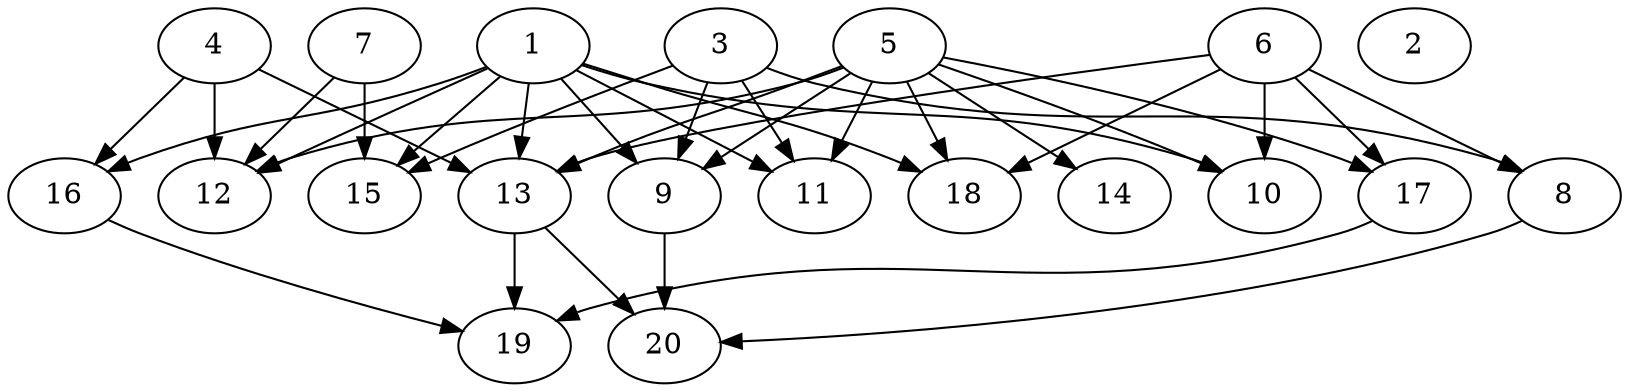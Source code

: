 // DAG automatically generated by daggen at Wed Jul 24 21:27:05 2019
// ./daggen --dot -n 20 --ccr 0.5 --fat 0.7 --regular 0.5 --density 0.5 --mindata 5242880 --maxdata 52428800 
digraph G {
  1 [size="27211776", alpha="0.06", expect_size="13605888"] 
  1 -> 9 [size ="13605888"]
  1 -> 10 [size ="13605888"]
  1 -> 11 [size ="13605888"]
  1 -> 12 [size ="13605888"]
  1 -> 13 [size ="13605888"]
  1 -> 15 [size ="13605888"]
  1 -> 16 [size ="13605888"]
  1 -> 18 [size ="13605888"]
  2 [size="37324800", alpha="0.16", expect_size="18662400"] 
  3 [size="100057088", alpha="0.10", expect_size="50028544"] 
  3 -> 8 [size ="50028544"]
  3 -> 9 [size ="50028544"]
  3 -> 11 [size ="50028544"]
  3 -> 15 [size ="50028544"]
  4 [size="26906624", alpha="0.13", expect_size="13453312"] 
  4 -> 12 [size ="13453312"]
  4 -> 13 [size ="13453312"]
  4 -> 16 [size ="13453312"]
  5 [size="90658816", alpha="0.06", expect_size="45329408"] 
  5 -> 9 [size ="45329408"]
  5 -> 10 [size ="45329408"]
  5 -> 11 [size ="45329408"]
  5 -> 12 [size ="45329408"]
  5 -> 13 [size ="45329408"]
  5 -> 14 [size ="45329408"]
  5 -> 17 [size ="45329408"]
  5 -> 18 [size ="45329408"]
  6 [size="19476480", alpha="0.15", expect_size="9738240"] 
  6 -> 8 [size ="9738240"]
  6 -> 10 [size ="9738240"]
  6 -> 13 [size ="9738240"]
  6 -> 17 [size ="9738240"]
  6 -> 18 [size ="9738240"]
  7 [size="98410496", alpha="0.02", expect_size="49205248"] 
  7 -> 12 [size ="49205248"]
  7 -> 15 [size ="49205248"]
  8 [size="32567296", alpha="0.13", expect_size="16283648"] 
  8 -> 20 [size ="16283648"]
  9 [size="34074624", alpha="0.12", expect_size="17037312"] 
  9 -> 20 [size ="17037312"]
  10 [size="73402368", alpha="0.10", expect_size="36701184"] 
  11 [size="48113664", alpha="0.06", expect_size="24056832"] 
  12 [size="77889536", alpha="0.07", expect_size="38944768"] 
  13 [size="60555264", alpha="0.08", expect_size="30277632"] 
  13 -> 19 [size ="30277632"]
  13 -> 20 [size ="30277632"]
  14 [size="13873152", alpha="0.10", expect_size="6936576"] 
  15 [size="75905024", alpha="0.13", expect_size="37952512"] 
  16 [size="104284160", alpha="0.20", expect_size="52142080"] 
  16 -> 19 [size ="52142080"]
  17 [size="78700544", alpha="0.18", expect_size="39350272"] 
  17 -> 19 [size ="39350272"]
  18 [size="87238656", alpha="0.10", expect_size="43619328"] 
  19 [size="52989952", alpha="0.11", expect_size="26494976"] 
  20 [size="14612480", alpha="0.18", expect_size="7306240"] 
}
